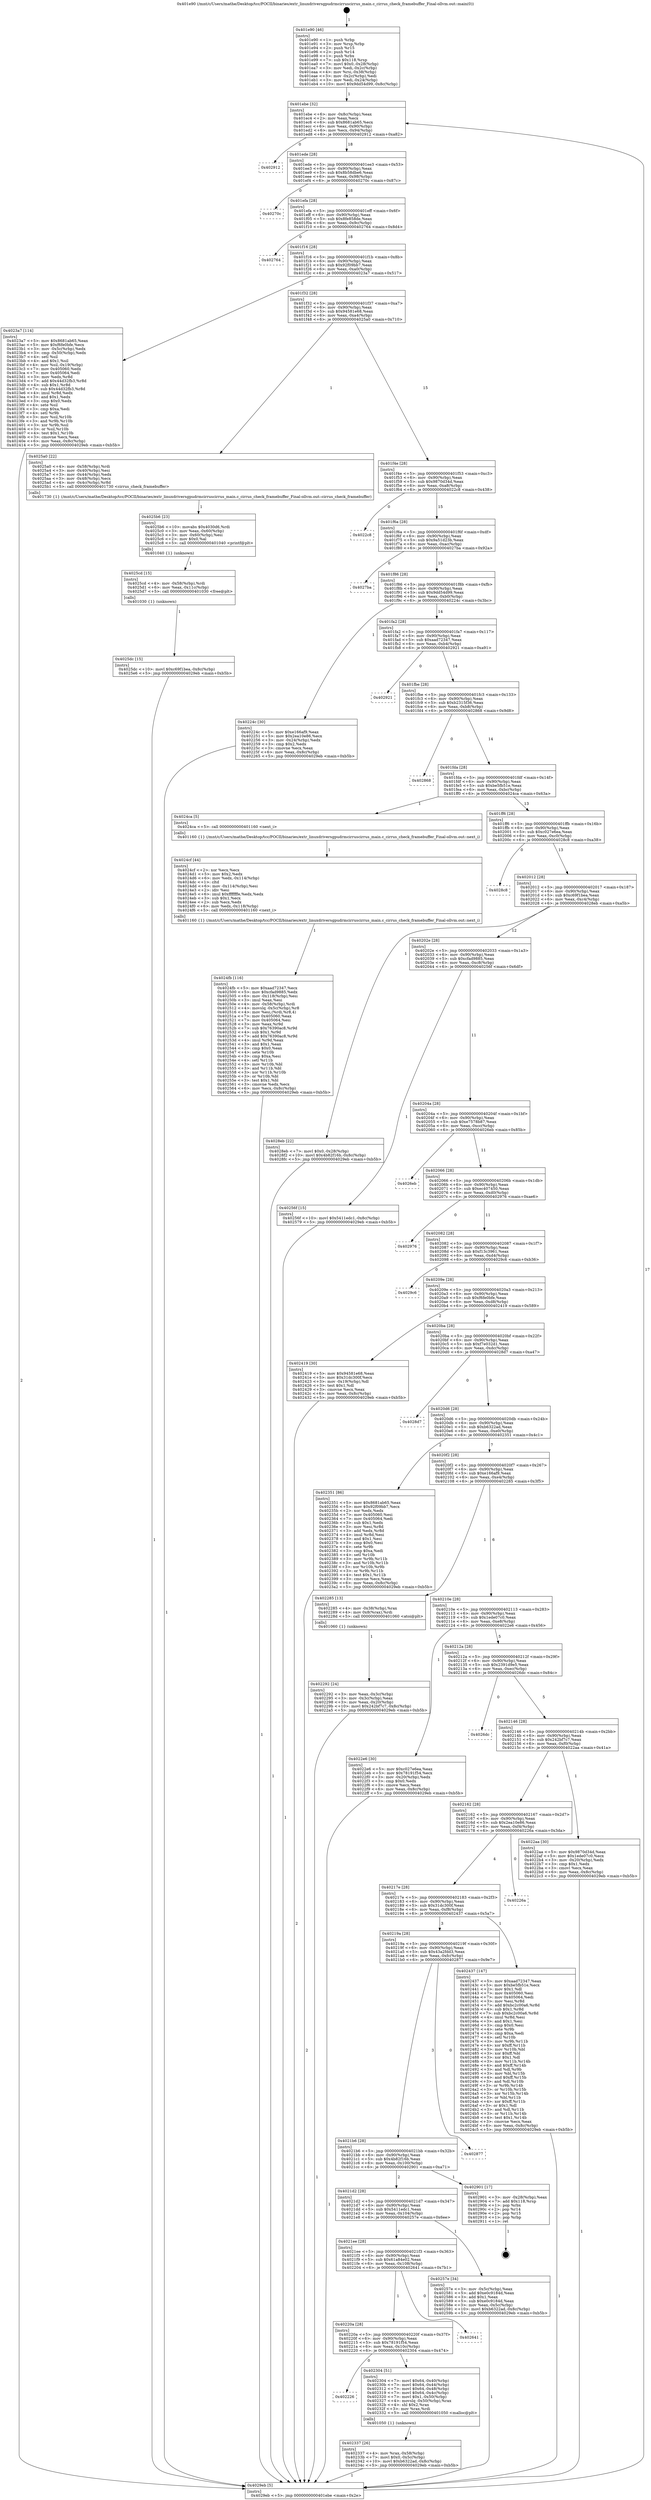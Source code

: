 digraph "0x401e90" {
  label = "0x401e90 (/mnt/c/Users/mathe/Desktop/tcc/POCII/binaries/extr_linuxdriversgpudrmcirruscirrus_main.c_cirrus_check_framebuffer_Final-ollvm.out::main(0))"
  labelloc = "t"
  node[shape=record]

  Entry [label="",width=0.3,height=0.3,shape=circle,fillcolor=black,style=filled]
  "0x401ebe" [label="{
     0x401ebe [32]\l
     | [instrs]\l
     &nbsp;&nbsp;0x401ebe \<+6\>: mov -0x8c(%rbp),%eax\l
     &nbsp;&nbsp;0x401ec4 \<+2\>: mov %eax,%ecx\l
     &nbsp;&nbsp;0x401ec6 \<+6\>: sub $0x8681ab65,%ecx\l
     &nbsp;&nbsp;0x401ecc \<+6\>: mov %eax,-0x90(%rbp)\l
     &nbsp;&nbsp;0x401ed2 \<+6\>: mov %ecx,-0x94(%rbp)\l
     &nbsp;&nbsp;0x401ed8 \<+6\>: je 0000000000402912 \<main+0xa82\>\l
  }"]
  "0x402912" [label="{
     0x402912\l
  }", style=dashed]
  "0x401ede" [label="{
     0x401ede [28]\l
     | [instrs]\l
     &nbsp;&nbsp;0x401ede \<+5\>: jmp 0000000000401ee3 \<main+0x53\>\l
     &nbsp;&nbsp;0x401ee3 \<+6\>: mov -0x90(%rbp),%eax\l
     &nbsp;&nbsp;0x401ee9 \<+5\>: sub $0x8b58dbe6,%eax\l
     &nbsp;&nbsp;0x401eee \<+6\>: mov %eax,-0x98(%rbp)\l
     &nbsp;&nbsp;0x401ef4 \<+6\>: je 000000000040270c \<main+0x87c\>\l
  }"]
  Exit [label="",width=0.3,height=0.3,shape=circle,fillcolor=black,style=filled,peripheries=2]
  "0x40270c" [label="{
     0x40270c\l
  }", style=dashed]
  "0x401efa" [label="{
     0x401efa [28]\l
     | [instrs]\l
     &nbsp;&nbsp;0x401efa \<+5\>: jmp 0000000000401eff \<main+0x6f\>\l
     &nbsp;&nbsp;0x401eff \<+6\>: mov -0x90(%rbp),%eax\l
     &nbsp;&nbsp;0x401f05 \<+5\>: sub $0x8fe858de,%eax\l
     &nbsp;&nbsp;0x401f0a \<+6\>: mov %eax,-0x9c(%rbp)\l
     &nbsp;&nbsp;0x401f10 \<+6\>: je 0000000000402764 \<main+0x8d4\>\l
  }"]
  "0x4025dc" [label="{
     0x4025dc [15]\l
     | [instrs]\l
     &nbsp;&nbsp;0x4025dc \<+10\>: movl $0xc69f1bea,-0x8c(%rbp)\l
     &nbsp;&nbsp;0x4025e6 \<+5\>: jmp 00000000004029eb \<main+0xb5b\>\l
  }"]
  "0x402764" [label="{
     0x402764\l
  }", style=dashed]
  "0x401f16" [label="{
     0x401f16 [28]\l
     | [instrs]\l
     &nbsp;&nbsp;0x401f16 \<+5\>: jmp 0000000000401f1b \<main+0x8b\>\l
     &nbsp;&nbsp;0x401f1b \<+6\>: mov -0x90(%rbp),%eax\l
     &nbsp;&nbsp;0x401f21 \<+5\>: sub $0x92f09bb7,%eax\l
     &nbsp;&nbsp;0x401f26 \<+6\>: mov %eax,-0xa0(%rbp)\l
     &nbsp;&nbsp;0x401f2c \<+6\>: je 00000000004023a7 \<main+0x517\>\l
  }"]
  "0x4025cd" [label="{
     0x4025cd [15]\l
     | [instrs]\l
     &nbsp;&nbsp;0x4025cd \<+4\>: mov -0x58(%rbp),%rdi\l
     &nbsp;&nbsp;0x4025d1 \<+6\>: mov %eax,-0x11c(%rbp)\l
     &nbsp;&nbsp;0x4025d7 \<+5\>: call 0000000000401030 \<free@plt\>\l
     | [calls]\l
     &nbsp;&nbsp;0x401030 \{1\} (unknown)\l
  }"]
  "0x4023a7" [label="{
     0x4023a7 [114]\l
     | [instrs]\l
     &nbsp;&nbsp;0x4023a7 \<+5\>: mov $0x8681ab65,%eax\l
     &nbsp;&nbsp;0x4023ac \<+5\>: mov $0xf6fe0bfe,%ecx\l
     &nbsp;&nbsp;0x4023b1 \<+3\>: mov -0x5c(%rbp),%edx\l
     &nbsp;&nbsp;0x4023b4 \<+3\>: cmp -0x50(%rbp),%edx\l
     &nbsp;&nbsp;0x4023b7 \<+4\>: setl %sil\l
     &nbsp;&nbsp;0x4023bb \<+4\>: and $0x1,%sil\l
     &nbsp;&nbsp;0x4023bf \<+4\>: mov %sil,-0x19(%rbp)\l
     &nbsp;&nbsp;0x4023c3 \<+7\>: mov 0x405060,%edx\l
     &nbsp;&nbsp;0x4023ca \<+7\>: mov 0x405064,%edi\l
     &nbsp;&nbsp;0x4023d1 \<+3\>: mov %edx,%r8d\l
     &nbsp;&nbsp;0x4023d4 \<+7\>: add $0x44d32fb3,%r8d\l
     &nbsp;&nbsp;0x4023db \<+4\>: sub $0x1,%r8d\l
     &nbsp;&nbsp;0x4023df \<+7\>: sub $0x44d32fb3,%r8d\l
     &nbsp;&nbsp;0x4023e6 \<+4\>: imul %r8d,%edx\l
     &nbsp;&nbsp;0x4023ea \<+3\>: and $0x1,%edx\l
     &nbsp;&nbsp;0x4023ed \<+3\>: cmp $0x0,%edx\l
     &nbsp;&nbsp;0x4023f0 \<+4\>: sete %sil\l
     &nbsp;&nbsp;0x4023f4 \<+3\>: cmp $0xa,%edi\l
     &nbsp;&nbsp;0x4023f7 \<+4\>: setl %r9b\l
     &nbsp;&nbsp;0x4023fb \<+3\>: mov %sil,%r10b\l
     &nbsp;&nbsp;0x4023fe \<+3\>: and %r9b,%r10b\l
     &nbsp;&nbsp;0x402401 \<+3\>: xor %r9b,%sil\l
     &nbsp;&nbsp;0x402404 \<+3\>: or %sil,%r10b\l
     &nbsp;&nbsp;0x402407 \<+4\>: test $0x1,%r10b\l
     &nbsp;&nbsp;0x40240b \<+3\>: cmovne %ecx,%eax\l
     &nbsp;&nbsp;0x40240e \<+6\>: mov %eax,-0x8c(%rbp)\l
     &nbsp;&nbsp;0x402414 \<+5\>: jmp 00000000004029eb \<main+0xb5b\>\l
  }"]
  "0x401f32" [label="{
     0x401f32 [28]\l
     | [instrs]\l
     &nbsp;&nbsp;0x401f32 \<+5\>: jmp 0000000000401f37 \<main+0xa7\>\l
     &nbsp;&nbsp;0x401f37 \<+6\>: mov -0x90(%rbp),%eax\l
     &nbsp;&nbsp;0x401f3d \<+5\>: sub $0x94581e68,%eax\l
     &nbsp;&nbsp;0x401f42 \<+6\>: mov %eax,-0xa4(%rbp)\l
     &nbsp;&nbsp;0x401f48 \<+6\>: je 00000000004025a0 \<main+0x710\>\l
  }"]
  "0x4025b6" [label="{
     0x4025b6 [23]\l
     | [instrs]\l
     &nbsp;&nbsp;0x4025b6 \<+10\>: movabs $0x4030d6,%rdi\l
     &nbsp;&nbsp;0x4025c0 \<+3\>: mov %eax,-0x60(%rbp)\l
     &nbsp;&nbsp;0x4025c3 \<+3\>: mov -0x60(%rbp),%esi\l
     &nbsp;&nbsp;0x4025c6 \<+2\>: mov $0x0,%al\l
     &nbsp;&nbsp;0x4025c8 \<+5\>: call 0000000000401040 \<printf@plt\>\l
     | [calls]\l
     &nbsp;&nbsp;0x401040 \{1\} (unknown)\l
  }"]
  "0x4025a0" [label="{
     0x4025a0 [22]\l
     | [instrs]\l
     &nbsp;&nbsp;0x4025a0 \<+4\>: mov -0x58(%rbp),%rdi\l
     &nbsp;&nbsp;0x4025a4 \<+3\>: mov -0x40(%rbp),%esi\l
     &nbsp;&nbsp;0x4025a7 \<+3\>: mov -0x44(%rbp),%edx\l
     &nbsp;&nbsp;0x4025aa \<+3\>: mov -0x48(%rbp),%ecx\l
     &nbsp;&nbsp;0x4025ad \<+4\>: mov -0x4c(%rbp),%r8d\l
     &nbsp;&nbsp;0x4025b1 \<+5\>: call 0000000000401730 \<cirrus_check_framebuffer\>\l
     | [calls]\l
     &nbsp;&nbsp;0x401730 \{1\} (/mnt/c/Users/mathe/Desktop/tcc/POCII/binaries/extr_linuxdriversgpudrmcirruscirrus_main.c_cirrus_check_framebuffer_Final-ollvm.out::cirrus_check_framebuffer)\l
  }"]
  "0x401f4e" [label="{
     0x401f4e [28]\l
     | [instrs]\l
     &nbsp;&nbsp;0x401f4e \<+5\>: jmp 0000000000401f53 \<main+0xc3\>\l
     &nbsp;&nbsp;0x401f53 \<+6\>: mov -0x90(%rbp),%eax\l
     &nbsp;&nbsp;0x401f59 \<+5\>: sub $0x9870d34d,%eax\l
     &nbsp;&nbsp;0x401f5e \<+6\>: mov %eax,-0xa8(%rbp)\l
     &nbsp;&nbsp;0x401f64 \<+6\>: je 00000000004022c8 \<main+0x438\>\l
  }"]
  "0x4024fb" [label="{
     0x4024fb [116]\l
     | [instrs]\l
     &nbsp;&nbsp;0x4024fb \<+5\>: mov $0xaad72347,%ecx\l
     &nbsp;&nbsp;0x402500 \<+5\>: mov $0xcfad9885,%edx\l
     &nbsp;&nbsp;0x402505 \<+6\>: mov -0x118(%rbp),%esi\l
     &nbsp;&nbsp;0x40250b \<+3\>: imul %eax,%esi\l
     &nbsp;&nbsp;0x40250e \<+4\>: mov -0x58(%rbp),%rdi\l
     &nbsp;&nbsp;0x402512 \<+4\>: movslq -0x5c(%rbp),%r8\l
     &nbsp;&nbsp;0x402516 \<+4\>: mov %esi,(%rdi,%r8,4)\l
     &nbsp;&nbsp;0x40251a \<+7\>: mov 0x405060,%eax\l
     &nbsp;&nbsp;0x402521 \<+7\>: mov 0x405064,%esi\l
     &nbsp;&nbsp;0x402528 \<+3\>: mov %eax,%r9d\l
     &nbsp;&nbsp;0x40252b \<+7\>: sub $0x76390ac8,%r9d\l
     &nbsp;&nbsp;0x402532 \<+4\>: sub $0x1,%r9d\l
     &nbsp;&nbsp;0x402536 \<+7\>: add $0x76390ac8,%r9d\l
     &nbsp;&nbsp;0x40253d \<+4\>: imul %r9d,%eax\l
     &nbsp;&nbsp;0x402541 \<+3\>: and $0x1,%eax\l
     &nbsp;&nbsp;0x402544 \<+3\>: cmp $0x0,%eax\l
     &nbsp;&nbsp;0x402547 \<+4\>: sete %r10b\l
     &nbsp;&nbsp;0x40254b \<+3\>: cmp $0xa,%esi\l
     &nbsp;&nbsp;0x40254e \<+4\>: setl %r11b\l
     &nbsp;&nbsp;0x402552 \<+3\>: mov %r10b,%bl\l
     &nbsp;&nbsp;0x402555 \<+3\>: and %r11b,%bl\l
     &nbsp;&nbsp;0x402558 \<+3\>: xor %r11b,%r10b\l
     &nbsp;&nbsp;0x40255b \<+3\>: or %r10b,%bl\l
     &nbsp;&nbsp;0x40255e \<+3\>: test $0x1,%bl\l
     &nbsp;&nbsp;0x402561 \<+3\>: cmovne %edx,%ecx\l
     &nbsp;&nbsp;0x402564 \<+6\>: mov %ecx,-0x8c(%rbp)\l
     &nbsp;&nbsp;0x40256a \<+5\>: jmp 00000000004029eb \<main+0xb5b\>\l
  }"]
  "0x4022c8" [label="{
     0x4022c8\l
  }", style=dashed]
  "0x401f6a" [label="{
     0x401f6a [28]\l
     | [instrs]\l
     &nbsp;&nbsp;0x401f6a \<+5\>: jmp 0000000000401f6f \<main+0xdf\>\l
     &nbsp;&nbsp;0x401f6f \<+6\>: mov -0x90(%rbp),%eax\l
     &nbsp;&nbsp;0x401f75 \<+5\>: sub $0x9a51d23b,%eax\l
     &nbsp;&nbsp;0x401f7a \<+6\>: mov %eax,-0xac(%rbp)\l
     &nbsp;&nbsp;0x401f80 \<+6\>: je 00000000004027ba \<main+0x92a\>\l
  }"]
  "0x4024cf" [label="{
     0x4024cf [44]\l
     | [instrs]\l
     &nbsp;&nbsp;0x4024cf \<+2\>: xor %ecx,%ecx\l
     &nbsp;&nbsp;0x4024d1 \<+5\>: mov $0x2,%edx\l
     &nbsp;&nbsp;0x4024d6 \<+6\>: mov %edx,-0x114(%rbp)\l
     &nbsp;&nbsp;0x4024dc \<+1\>: cltd\l
     &nbsp;&nbsp;0x4024dd \<+6\>: mov -0x114(%rbp),%esi\l
     &nbsp;&nbsp;0x4024e3 \<+2\>: idiv %esi\l
     &nbsp;&nbsp;0x4024e5 \<+6\>: imul $0xfffffffe,%edx,%edx\l
     &nbsp;&nbsp;0x4024eb \<+3\>: sub $0x1,%ecx\l
     &nbsp;&nbsp;0x4024ee \<+2\>: sub %ecx,%edx\l
     &nbsp;&nbsp;0x4024f0 \<+6\>: mov %edx,-0x118(%rbp)\l
     &nbsp;&nbsp;0x4024f6 \<+5\>: call 0000000000401160 \<next_i\>\l
     | [calls]\l
     &nbsp;&nbsp;0x401160 \{1\} (/mnt/c/Users/mathe/Desktop/tcc/POCII/binaries/extr_linuxdriversgpudrmcirruscirrus_main.c_cirrus_check_framebuffer_Final-ollvm.out::next_i)\l
  }"]
  "0x4027ba" [label="{
     0x4027ba\l
  }", style=dashed]
  "0x401f86" [label="{
     0x401f86 [28]\l
     | [instrs]\l
     &nbsp;&nbsp;0x401f86 \<+5\>: jmp 0000000000401f8b \<main+0xfb\>\l
     &nbsp;&nbsp;0x401f8b \<+6\>: mov -0x90(%rbp),%eax\l
     &nbsp;&nbsp;0x401f91 \<+5\>: sub $0x9dd54d99,%eax\l
     &nbsp;&nbsp;0x401f96 \<+6\>: mov %eax,-0xb0(%rbp)\l
     &nbsp;&nbsp;0x401f9c \<+6\>: je 000000000040224c \<main+0x3bc\>\l
  }"]
  "0x402337" [label="{
     0x402337 [26]\l
     | [instrs]\l
     &nbsp;&nbsp;0x402337 \<+4\>: mov %rax,-0x58(%rbp)\l
     &nbsp;&nbsp;0x40233b \<+7\>: movl $0x0,-0x5c(%rbp)\l
     &nbsp;&nbsp;0x402342 \<+10\>: movl $0xb6322ad,-0x8c(%rbp)\l
     &nbsp;&nbsp;0x40234c \<+5\>: jmp 00000000004029eb \<main+0xb5b\>\l
  }"]
  "0x40224c" [label="{
     0x40224c [30]\l
     | [instrs]\l
     &nbsp;&nbsp;0x40224c \<+5\>: mov $0xe166af9,%eax\l
     &nbsp;&nbsp;0x402251 \<+5\>: mov $0x2ea10e86,%ecx\l
     &nbsp;&nbsp;0x402256 \<+3\>: mov -0x24(%rbp),%edx\l
     &nbsp;&nbsp;0x402259 \<+3\>: cmp $0x2,%edx\l
     &nbsp;&nbsp;0x40225c \<+3\>: cmovne %ecx,%eax\l
     &nbsp;&nbsp;0x40225f \<+6\>: mov %eax,-0x8c(%rbp)\l
     &nbsp;&nbsp;0x402265 \<+5\>: jmp 00000000004029eb \<main+0xb5b\>\l
  }"]
  "0x401fa2" [label="{
     0x401fa2 [28]\l
     | [instrs]\l
     &nbsp;&nbsp;0x401fa2 \<+5\>: jmp 0000000000401fa7 \<main+0x117\>\l
     &nbsp;&nbsp;0x401fa7 \<+6\>: mov -0x90(%rbp),%eax\l
     &nbsp;&nbsp;0x401fad \<+5\>: sub $0xaad72347,%eax\l
     &nbsp;&nbsp;0x401fb2 \<+6\>: mov %eax,-0xb4(%rbp)\l
     &nbsp;&nbsp;0x401fb8 \<+6\>: je 0000000000402921 \<main+0xa91\>\l
  }"]
  "0x4029eb" [label="{
     0x4029eb [5]\l
     | [instrs]\l
     &nbsp;&nbsp;0x4029eb \<+5\>: jmp 0000000000401ebe \<main+0x2e\>\l
  }"]
  "0x401e90" [label="{
     0x401e90 [46]\l
     | [instrs]\l
     &nbsp;&nbsp;0x401e90 \<+1\>: push %rbp\l
     &nbsp;&nbsp;0x401e91 \<+3\>: mov %rsp,%rbp\l
     &nbsp;&nbsp;0x401e94 \<+2\>: push %r15\l
     &nbsp;&nbsp;0x401e96 \<+2\>: push %r14\l
     &nbsp;&nbsp;0x401e98 \<+1\>: push %rbx\l
     &nbsp;&nbsp;0x401e99 \<+7\>: sub $0x118,%rsp\l
     &nbsp;&nbsp;0x401ea0 \<+7\>: movl $0x0,-0x28(%rbp)\l
     &nbsp;&nbsp;0x401ea7 \<+3\>: mov %edi,-0x2c(%rbp)\l
     &nbsp;&nbsp;0x401eaa \<+4\>: mov %rsi,-0x38(%rbp)\l
     &nbsp;&nbsp;0x401eae \<+3\>: mov -0x2c(%rbp),%edi\l
     &nbsp;&nbsp;0x401eb1 \<+3\>: mov %edi,-0x24(%rbp)\l
     &nbsp;&nbsp;0x401eb4 \<+10\>: movl $0x9dd54d99,-0x8c(%rbp)\l
  }"]
  "0x402226" [label="{
     0x402226\l
  }", style=dashed]
  "0x402921" [label="{
     0x402921\l
  }", style=dashed]
  "0x401fbe" [label="{
     0x401fbe [28]\l
     | [instrs]\l
     &nbsp;&nbsp;0x401fbe \<+5\>: jmp 0000000000401fc3 \<main+0x133\>\l
     &nbsp;&nbsp;0x401fc3 \<+6\>: mov -0x90(%rbp),%eax\l
     &nbsp;&nbsp;0x401fc9 \<+5\>: sub $0xb2315f36,%eax\l
     &nbsp;&nbsp;0x401fce \<+6\>: mov %eax,-0xb8(%rbp)\l
     &nbsp;&nbsp;0x401fd4 \<+6\>: je 0000000000402868 \<main+0x9d8\>\l
  }"]
  "0x402304" [label="{
     0x402304 [51]\l
     | [instrs]\l
     &nbsp;&nbsp;0x402304 \<+7\>: movl $0x64,-0x40(%rbp)\l
     &nbsp;&nbsp;0x40230b \<+7\>: movl $0x64,-0x44(%rbp)\l
     &nbsp;&nbsp;0x402312 \<+7\>: movl $0x64,-0x48(%rbp)\l
     &nbsp;&nbsp;0x402319 \<+7\>: movl $0x64,-0x4c(%rbp)\l
     &nbsp;&nbsp;0x402320 \<+7\>: movl $0x1,-0x50(%rbp)\l
     &nbsp;&nbsp;0x402327 \<+4\>: movslq -0x50(%rbp),%rax\l
     &nbsp;&nbsp;0x40232b \<+4\>: shl $0x2,%rax\l
     &nbsp;&nbsp;0x40232f \<+3\>: mov %rax,%rdi\l
     &nbsp;&nbsp;0x402332 \<+5\>: call 0000000000401050 \<malloc@plt\>\l
     | [calls]\l
     &nbsp;&nbsp;0x401050 \{1\} (unknown)\l
  }"]
  "0x402868" [label="{
     0x402868\l
  }", style=dashed]
  "0x401fda" [label="{
     0x401fda [28]\l
     | [instrs]\l
     &nbsp;&nbsp;0x401fda \<+5\>: jmp 0000000000401fdf \<main+0x14f\>\l
     &nbsp;&nbsp;0x401fdf \<+6\>: mov -0x90(%rbp),%eax\l
     &nbsp;&nbsp;0x401fe5 \<+5\>: sub $0xbe5fb51e,%eax\l
     &nbsp;&nbsp;0x401fea \<+6\>: mov %eax,-0xbc(%rbp)\l
     &nbsp;&nbsp;0x401ff0 \<+6\>: je 00000000004024ca \<main+0x63a\>\l
  }"]
  "0x40220a" [label="{
     0x40220a [28]\l
     | [instrs]\l
     &nbsp;&nbsp;0x40220a \<+5\>: jmp 000000000040220f \<main+0x37f\>\l
     &nbsp;&nbsp;0x40220f \<+6\>: mov -0x90(%rbp),%eax\l
     &nbsp;&nbsp;0x402215 \<+5\>: sub $0x78191f54,%eax\l
     &nbsp;&nbsp;0x40221a \<+6\>: mov %eax,-0x10c(%rbp)\l
     &nbsp;&nbsp;0x402220 \<+6\>: je 0000000000402304 \<main+0x474\>\l
  }"]
  "0x4024ca" [label="{
     0x4024ca [5]\l
     | [instrs]\l
     &nbsp;&nbsp;0x4024ca \<+5\>: call 0000000000401160 \<next_i\>\l
     | [calls]\l
     &nbsp;&nbsp;0x401160 \{1\} (/mnt/c/Users/mathe/Desktop/tcc/POCII/binaries/extr_linuxdriversgpudrmcirruscirrus_main.c_cirrus_check_framebuffer_Final-ollvm.out::next_i)\l
  }"]
  "0x401ff6" [label="{
     0x401ff6 [28]\l
     | [instrs]\l
     &nbsp;&nbsp;0x401ff6 \<+5\>: jmp 0000000000401ffb \<main+0x16b\>\l
     &nbsp;&nbsp;0x401ffb \<+6\>: mov -0x90(%rbp),%eax\l
     &nbsp;&nbsp;0x402001 \<+5\>: sub $0xc027e6ea,%eax\l
     &nbsp;&nbsp;0x402006 \<+6\>: mov %eax,-0xc0(%rbp)\l
     &nbsp;&nbsp;0x40200c \<+6\>: je 00000000004028c8 \<main+0xa38\>\l
  }"]
  "0x402641" [label="{
     0x402641\l
  }", style=dashed]
  "0x4028c8" [label="{
     0x4028c8\l
  }", style=dashed]
  "0x402012" [label="{
     0x402012 [28]\l
     | [instrs]\l
     &nbsp;&nbsp;0x402012 \<+5\>: jmp 0000000000402017 \<main+0x187\>\l
     &nbsp;&nbsp;0x402017 \<+6\>: mov -0x90(%rbp),%eax\l
     &nbsp;&nbsp;0x40201d \<+5\>: sub $0xc69f1bea,%eax\l
     &nbsp;&nbsp;0x402022 \<+6\>: mov %eax,-0xc4(%rbp)\l
     &nbsp;&nbsp;0x402028 \<+6\>: je 00000000004028eb \<main+0xa5b\>\l
  }"]
  "0x4021ee" [label="{
     0x4021ee [28]\l
     | [instrs]\l
     &nbsp;&nbsp;0x4021ee \<+5\>: jmp 00000000004021f3 \<main+0x363\>\l
     &nbsp;&nbsp;0x4021f3 \<+6\>: mov -0x90(%rbp),%eax\l
     &nbsp;&nbsp;0x4021f9 \<+5\>: sub $0x61a84e02,%eax\l
     &nbsp;&nbsp;0x4021fe \<+6\>: mov %eax,-0x108(%rbp)\l
     &nbsp;&nbsp;0x402204 \<+6\>: je 0000000000402641 \<main+0x7b1\>\l
  }"]
  "0x4028eb" [label="{
     0x4028eb [22]\l
     | [instrs]\l
     &nbsp;&nbsp;0x4028eb \<+7\>: movl $0x0,-0x28(%rbp)\l
     &nbsp;&nbsp;0x4028f2 \<+10\>: movl $0x4b82f16b,-0x8c(%rbp)\l
     &nbsp;&nbsp;0x4028fc \<+5\>: jmp 00000000004029eb \<main+0xb5b\>\l
  }"]
  "0x40202e" [label="{
     0x40202e [28]\l
     | [instrs]\l
     &nbsp;&nbsp;0x40202e \<+5\>: jmp 0000000000402033 \<main+0x1a3\>\l
     &nbsp;&nbsp;0x402033 \<+6\>: mov -0x90(%rbp),%eax\l
     &nbsp;&nbsp;0x402039 \<+5\>: sub $0xcfad9885,%eax\l
     &nbsp;&nbsp;0x40203e \<+6\>: mov %eax,-0xc8(%rbp)\l
     &nbsp;&nbsp;0x402044 \<+6\>: je 000000000040256f \<main+0x6df\>\l
  }"]
  "0x40257e" [label="{
     0x40257e [34]\l
     | [instrs]\l
     &nbsp;&nbsp;0x40257e \<+3\>: mov -0x5c(%rbp),%eax\l
     &nbsp;&nbsp;0x402581 \<+5\>: add $0xe0c9184d,%eax\l
     &nbsp;&nbsp;0x402586 \<+3\>: add $0x1,%eax\l
     &nbsp;&nbsp;0x402589 \<+5\>: sub $0xe0c9184d,%eax\l
     &nbsp;&nbsp;0x40258e \<+3\>: mov %eax,-0x5c(%rbp)\l
     &nbsp;&nbsp;0x402591 \<+10\>: movl $0xb6322ad,-0x8c(%rbp)\l
     &nbsp;&nbsp;0x40259b \<+5\>: jmp 00000000004029eb \<main+0xb5b\>\l
  }"]
  "0x40256f" [label="{
     0x40256f [15]\l
     | [instrs]\l
     &nbsp;&nbsp;0x40256f \<+10\>: movl $0x5411edc1,-0x8c(%rbp)\l
     &nbsp;&nbsp;0x402579 \<+5\>: jmp 00000000004029eb \<main+0xb5b\>\l
  }"]
  "0x40204a" [label="{
     0x40204a [28]\l
     | [instrs]\l
     &nbsp;&nbsp;0x40204a \<+5\>: jmp 000000000040204f \<main+0x1bf\>\l
     &nbsp;&nbsp;0x40204f \<+6\>: mov -0x90(%rbp),%eax\l
     &nbsp;&nbsp;0x402055 \<+5\>: sub $0xe7578b87,%eax\l
     &nbsp;&nbsp;0x40205a \<+6\>: mov %eax,-0xcc(%rbp)\l
     &nbsp;&nbsp;0x402060 \<+6\>: je 00000000004026eb \<main+0x85b\>\l
  }"]
  "0x4021d2" [label="{
     0x4021d2 [28]\l
     | [instrs]\l
     &nbsp;&nbsp;0x4021d2 \<+5\>: jmp 00000000004021d7 \<main+0x347\>\l
     &nbsp;&nbsp;0x4021d7 \<+6\>: mov -0x90(%rbp),%eax\l
     &nbsp;&nbsp;0x4021dd \<+5\>: sub $0x5411edc1,%eax\l
     &nbsp;&nbsp;0x4021e2 \<+6\>: mov %eax,-0x104(%rbp)\l
     &nbsp;&nbsp;0x4021e8 \<+6\>: je 000000000040257e \<main+0x6ee\>\l
  }"]
  "0x4026eb" [label="{
     0x4026eb\l
  }", style=dashed]
  "0x402066" [label="{
     0x402066 [28]\l
     | [instrs]\l
     &nbsp;&nbsp;0x402066 \<+5\>: jmp 000000000040206b \<main+0x1db\>\l
     &nbsp;&nbsp;0x40206b \<+6\>: mov -0x90(%rbp),%eax\l
     &nbsp;&nbsp;0x402071 \<+5\>: sub $0xec407450,%eax\l
     &nbsp;&nbsp;0x402076 \<+6\>: mov %eax,-0xd0(%rbp)\l
     &nbsp;&nbsp;0x40207c \<+6\>: je 0000000000402976 \<main+0xae6\>\l
  }"]
  "0x402901" [label="{
     0x402901 [17]\l
     | [instrs]\l
     &nbsp;&nbsp;0x402901 \<+3\>: mov -0x28(%rbp),%eax\l
     &nbsp;&nbsp;0x402904 \<+7\>: add $0x118,%rsp\l
     &nbsp;&nbsp;0x40290b \<+1\>: pop %rbx\l
     &nbsp;&nbsp;0x40290c \<+2\>: pop %r14\l
     &nbsp;&nbsp;0x40290e \<+2\>: pop %r15\l
     &nbsp;&nbsp;0x402910 \<+1\>: pop %rbp\l
     &nbsp;&nbsp;0x402911 \<+1\>: ret\l
  }"]
  "0x402976" [label="{
     0x402976\l
  }", style=dashed]
  "0x402082" [label="{
     0x402082 [28]\l
     | [instrs]\l
     &nbsp;&nbsp;0x402082 \<+5\>: jmp 0000000000402087 \<main+0x1f7\>\l
     &nbsp;&nbsp;0x402087 \<+6\>: mov -0x90(%rbp),%eax\l
     &nbsp;&nbsp;0x40208d \<+5\>: sub $0xf13c3961,%eax\l
     &nbsp;&nbsp;0x402092 \<+6\>: mov %eax,-0xd4(%rbp)\l
     &nbsp;&nbsp;0x402098 \<+6\>: je 00000000004029c6 \<main+0xb36\>\l
  }"]
  "0x4021b6" [label="{
     0x4021b6 [28]\l
     | [instrs]\l
     &nbsp;&nbsp;0x4021b6 \<+5\>: jmp 00000000004021bb \<main+0x32b\>\l
     &nbsp;&nbsp;0x4021bb \<+6\>: mov -0x90(%rbp),%eax\l
     &nbsp;&nbsp;0x4021c1 \<+5\>: sub $0x4b82f16b,%eax\l
     &nbsp;&nbsp;0x4021c6 \<+6\>: mov %eax,-0x100(%rbp)\l
     &nbsp;&nbsp;0x4021cc \<+6\>: je 0000000000402901 \<main+0xa71\>\l
  }"]
  "0x4029c6" [label="{
     0x4029c6\l
  }", style=dashed]
  "0x40209e" [label="{
     0x40209e [28]\l
     | [instrs]\l
     &nbsp;&nbsp;0x40209e \<+5\>: jmp 00000000004020a3 \<main+0x213\>\l
     &nbsp;&nbsp;0x4020a3 \<+6\>: mov -0x90(%rbp),%eax\l
     &nbsp;&nbsp;0x4020a9 \<+5\>: sub $0xf6fe0bfe,%eax\l
     &nbsp;&nbsp;0x4020ae \<+6\>: mov %eax,-0xd8(%rbp)\l
     &nbsp;&nbsp;0x4020b4 \<+6\>: je 0000000000402419 \<main+0x589\>\l
  }"]
  "0x402877" [label="{
     0x402877\l
  }", style=dashed]
  "0x402419" [label="{
     0x402419 [30]\l
     | [instrs]\l
     &nbsp;&nbsp;0x402419 \<+5\>: mov $0x94581e68,%eax\l
     &nbsp;&nbsp;0x40241e \<+5\>: mov $0x31dc300f,%ecx\l
     &nbsp;&nbsp;0x402423 \<+3\>: mov -0x19(%rbp),%dl\l
     &nbsp;&nbsp;0x402426 \<+3\>: test $0x1,%dl\l
     &nbsp;&nbsp;0x402429 \<+3\>: cmovne %ecx,%eax\l
     &nbsp;&nbsp;0x40242c \<+6\>: mov %eax,-0x8c(%rbp)\l
     &nbsp;&nbsp;0x402432 \<+5\>: jmp 00000000004029eb \<main+0xb5b\>\l
  }"]
  "0x4020ba" [label="{
     0x4020ba [28]\l
     | [instrs]\l
     &nbsp;&nbsp;0x4020ba \<+5\>: jmp 00000000004020bf \<main+0x22f\>\l
     &nbsp;&nbsp;0x4020bf \<+6\>: mov -0x90(%rbp),%eax\l
     &nbsp;&nbsp;0x4020c5 \<+5\>: sub $0xf7e032d1,%eax\l
     &nbsp;&nbsp;0x4020ca \<+6\>: mov %eax,-0xdc(%rbp)\l
     &nbsp;&nbsp;0x4020d0 \<+6\>: je 00000000004028d7 \<main+0xa47\>\l
  }"]
  "0x40219a" [label="{
     0x40219a [28]\l
     | [instrs]\l
     &nbsp;&nbsp;0x40219a \<+5\>: jmp 000000000040219f \<main+0x30f\>\l
     &nbsp;&nbsp;0x40219f \<+6\>: mov -0x90(%rbp),%eax\l
     &nbsp;&nbsp;0x4021a5 \<+5\>: sub $0x43a2fdd3,%eax\l
     &nbsp;&nbsp;0x4021aa \<+6\>: mov %eax,-0xfc(%rbp)\l
     &nbsp;&nbsp;0x4021b0 \<+6\>: je 0000000000402877 \<main+0x9e7\>\l
  }"]
  "0x4028d7" [label="{
     0x4028d7\l
  }", style=dashed]
  "0x4020d6" [label="{
     0x4020d6 [28]\l
     | [instrs]\l
     &nbsp;&nbsp;0x4020d6 \<+5\>: jmp 00000000004020db \<main+0x24b\>\l
     &nbsp;&nbsp;0x4020db \<+6\>: mov -0x90(%rbp),%eax\l
     &nbsp;&nbsp;0x4020e1 \<+5\>: sub $0xb6322ad,%eax\l
     &nbsp;&nbsp;0x4020e6 \<+6\>: mov %eax,-0xe0(%rbp)\l
     &nbsp;&nbsp;0x4020ec \<+6\>: je 0000000000402351 \<main+0x4c1\>\l
  }"]
  "0x402437" [label="{
     0x402437 [147]\l
     | [instrs]\l
     &nbsp;&nbsp;0x402437 \<+5\>: mov $0xaad72347,%eax\l
     &nbsp;&nbsp;0x40243c \<+5\>: mov $0xbe5fb51e,%ecx\l
     &nbsp;&nbsp;0x402441 \<+2\>: mov $0x1,%dl\l
     &nbsp;&nbsp;0x402443 \<+7\>: mov 0x405060,%esi\l
     &nbsp;&nbsp;0x40244a \<+7\>: mov 0x405064,%edi\l
     &nbsp;&nbsp;0x402451 \<+3\>: mov %esi,%r8d\l
     &nbsp;&nbsp;0x402454 \<+7\>: add $0xbc2c00a6,%r8d\l
     &nbsp;&nbsp;0x40245b \<+4\>: sub $0x1,%r8d\l
     &nbsp;&nbsp;0x40245f \<+7\>: sub $0xbc2c00a6,%r8d\l
     &nbsp;&nbsp;0x402466 \<+4\>: imul %r8d,%esi\l
     &nbsp;&nbsp;0x40246a \<+3\>: and $0x1,%esi\l
     &nbsp;&nbsp;0x40246d \<+3\>: cmp $0x0,%esi\l
     &nbsp;&nbsp;0x402470 \<+4\>: sete %r9b\l
     &nbsp;&nbsp;0x402474 \<+3\>: cmp $0xa,%edi\l
     &nbsp;&nbsp;0x402477 \<+4\>: setl %r10b\l
     &nbsp;&nbsp;0x40247b \<+3\>: mov %r9b,%r11b\l
     &nbsp;&nbsp;0x40247e \<+4\>: xor $0xff,%r11b\l
     &nbsp;&nbsp;0x402482 \<+3\>: mov %r10b,%bl\l
     &nbsp;&nbsp;0x402485 \<+3\>: xor $0xff,%bl\l
     &nbsp;&nbsp;0x402488 \<+3\>: xor $0x1,%dl\l
     &nbsp;&nbsp;0x40248b \<+3\>: mov %r11b,%r14b\l
     &nbsp;&nbsp;0x40248e \<+4\>: and $0xff,%r14b\l
     &nbsp;&nbsp;0x402492 \<+3\>: and %dl,%r9b\l
     &nbsp;&nbsp;0x402495 \<+3\>: mov %bl,%r15b\l
     &nbsp;&nbsp;0x402498 \<+4\>: and $0xff,%r15b\l
     &nbsp;&nbsp;0x40249c \<+3\>: and %dl,%r10b\l
     &nbsp;&nbsp;0x40249f \<+3\>: or %r9b,%r14b\l
     &nbsp;&nbsp;0x4024a2 \<+3\>: or %r10b,%r15b\l
     &nbsp;&nbsp;0x4024a5 \<+3\>: xor %r15b,%r14b\l
     &nbsp;&nbsp;0x4024a8 \<+3\>: or %bl,%r11b\l
     &nbsp;&nbsp;0x4024ab \<+4\>: xor $0xff,%r11b\l
     &nbsp;&nbsp;0x4024af \<+3\>: or $0x1,%dl\l
     &nbsp;&nbsp;0x4024b2 \<+3\>: and %dl,%r11b\l
     &nbsp;&nbsp;0x4024b5 \<+3\>: or %r11b,%r14b\l
     &nbsp;&nbsp;0x4024b8 \<+4\>: test $0x1,%r14b\l
     &nbsp;&nbsp;0x4024bc \<+3\>: cmovne %ecx,%eax\l
     &nbsp;&nbsp;0x4024bf \<+6\>: mov %eax,-0x8c(%rbp)\l
     &nbsp;&nbsp;0x4024c5 \<+5\>: jmp 00000000004029eb \<main+0xb5b\>\l
  }"]
  "0x402351" [label="{
     0x402351 [86]\l
     | [instrs]\l
     &nbsp;&nbsp;0x402351 \<+5\>: mov $0x8681ab65,%eax\l
     &nbsp;&nbsp;0x402356 \<+5\>: mov $0x92f09bb7,%ecx\l
     &nbsp;&nbsp;0x40235b \<+2\>: xor %edx,%edx\l
     &nbsp;&nbsp;0x40235d \<+7\>: mov 0x405060,%esi\l
     &nbsp;&nbsp;0x402364 \<+7\>: mov 0x405064,%edi\l
     &nbsp;&nbsp;0x40236b \<+3\>: sub $0x1,%edx\l
     &nbsp;&nbsp;0x40236e \<+3\>: mov %esi,%r8d\l
     &nbsp;&nbsp;0x402371 \<+3\>: add %edx,%r8d\l
     &nbsp;&nbsp;0x402374 \<+4\>: imul %r8d,%esi\l
     &nbsp;&nbsp;0x402378 \<+3\>: and $0x1,%esi\l
     &nbsp;&nbsp;0x40237b \<+3\>: cmp $0x0,%esi\l
     &nbsp;&nbsp;0x40237e \<+4\>: sete %r9b\l
     &nbsp;&nbsp;0x402382 \<+3\>: cmp $0xa,%edi\l
     &nbsp;&nbsp;0x402385 \<+4\>: setl %r10b\l
     &nbsp;&nbsp;0x402389 \<+3\>: mov %r9b,%r11b\l
     &nbsp;&nbsp;0x40238c \<+3\>: and %r10b,%r11b\l
     &nbsp;&nbsp;0x40238f \<+3\>: xor %r10b,%r9b\l
     &nbsp;&nbsp;0x402392 \<+3\>: or %r9b,%r11b\l
     &nbsp;&nbsp;0x402395 \<+4\>: test $0x1,%r11b\l
     &nbsp;&nbsp;0x402399 \<+3\>: cmovne %ecx,%eax\l
     &nbsp;&nbsp;0x40239c \<+6\>: mov %eax,-0x8c(%rbp)\l
     &nbsp;&nbsp;0x4023a2 \<+5\>: jmp 00000000004029eb \<main+0xb5b\>\l
  }"]
  "0x4020f2" [label="{
     0x4020f2 [28]\l
     | [instrs]\l
     &nbsp;&nbsp;0x4020f2 \<+5\>: jmp 00000000004020f7 \<main+0x267\>\l
     &nbsp;&nbsp;0x4020f7 \<+6\>: mov -0x90(%rbp),%eax\l
     &nbsp;&nbsp;0x4020fd \<+5\>: sub $0xe166af9,%eax\l
     &nbsp;&nbsp;0x402102 \<+6\>: mov %eax,-0xe4(%rbp)\l
     &nbsp;&nbsp;0x402108 \<+6\>: je 0000000000402285 \<main+0x3f5\>\l
  }"]
  "0x40217e" [label="{
     0x40217e [28]\l
     | [instrs]\l
     &nbsp;&nbsp;0x40217e \<+5\>: jmp 0000000000402183 \<main+0x2f3\>\l
     &nbsp;&nbsp;0x402183 \<+6\>: mov -0x90(%rbp),%eax\l
     &nbsp;&nbsp;0x402189 \<+5\>: sub $0x31dc300f,%eax\l
     &nbsp;&nbsp;0x40218e \<+6\>: mov %eax,-0xf8(%rbp)\l
     &nbsp;&nbsp;0x402194 \<+6\>: je 0000000000402437 \<main+0x5a7\>\l
  }"]
  "0x402285" [label="{
     0x402285 [13]\l
     | [instrs]\l
     &nbsp;&nbsp;0x402285 \<+4\>: mov -0x38(%rbp),%rax\l
     &nbsp;&nbsp;0x402289 \<+4\>: mov 0x8(%rax),%rdi\l
     &nbsp;&nbsp;0x40228d \<+5\>: call 0000000000401060 \<atoi@plt\>\l
     | [calls]\l
     &nbsp;&nbsp;0x401060 \{1\} (unknown)\l
  }"]
  "0x40210e" [label="{
     0x40210e [28]\l
     | [instrs]\l
     &nbsp;&nbsp;0x40210e \<+5\>: jmp 0000000000402113 \<main+0x283\>\l
     &nbsp;&nbsp;0x402113 \<+6\>: mov -0x90(%rbp),%eax\l
     &nbsp;&nbsp;0x402119 \<+5\>: sub $0x1ede07c0,%eax\l
     &nbsp;&nbsp;0x40211e \<+6\>: mov %eax,-0xe8(%rbp)\l
     &nbsp;&nbsp;0x402124 \<+6\>: je 00000000004022e6 \<main+0x456\>\l
  }"]
  "0x402292" [label="{
     0x402292 [24]\l
     | [instrs]\l
     &nbsp;&nbsp;0x402292 \<+3\>: mov %eax,-0x3c(%rbp)\l
     &nbsp;&nbsp;0x402295 \<+3\>: mov -0x3c(%rbp),%eax\l
     &nbsp;&nbsp;0x402298 \<+3\>: mov %eax,-0x20(%rbp)\l
     &nbsp;&nbsp;0x40229b \<+10\>: movl $0x242bf7c7,-0x8c(%rbp)\l
     &nbsp;&nbsp;0x4022a5 \<+5\>: jmp 00000000004029eb \<main+0xb5b\>\l
  }"]
  "0x40226a" [label="{
     0x40226a\l
  }", style=dashed]
  "0x4022e6" [label="{
     0x4022e6 [30]\l
     | [instrs]\l
     &nbsp;&nbsp;0x4022e6 \<+5\>: mov $0xc027e6ea,%eax\l
     &nbsp;&nbsp;0x4022eb \<+5\>: mov $0x78191f54,%ecx\l
     &nbsp;&nbsp;0x4022f0 \<+3\>: mov -0x20(%rbp),%edx\l
     &nbsp;&nbsp;0x4022f3 \<+3\>: cmp $0x0,%edx\l
     &nbsp;&nbsp;0x4022f6 \<+3\>: cmove %ecx,%eax\l
     &nbsp;&nbsp;0x4022f9 \<+6\>: mov %eax,-0x8c(%rbp)\l
     &nbsp;&nbsp;0x4022ff \<+5\>: jmp 00000000004029eb \<main+0xb5b\>\l
  }"]
  "0x40212a" [label="{
     0x40212a [28]\l
     | [instrs]\l
     &nbsp;&nbsp;0x40212a \<+5\>: jmp 000000000040212f \<main+0x29f\>\l
     &nbsp;&nbsp;0x40212f \<+6\>: mov -0x90(%rbp),%eax\l
     &nbsp;&nbsp;0x402135 \<+5\>: sub $0x2391d9e5,%eax\l
     &nbsp;&nbsp;0x40213a \<+6\>: mov %eax,-0xec(%rbp)\l
     &nbsp;&nbsp;0x402140 \<+6\>: je 00000000004026dc \<main+0x84c\>\l
  }"]
  "0x402162" [label="{
     0x402162 [28]\l
     | [instrs]\l
     &nbsp;&nbsp;0x402162 \<+5\>: jmp 0000000000402167 \<main+0x2d7\>\l
     &nbsp;&nbsp;0x402167 \<+6\>: mov -0x90(%rbp),%eax\l
     &nbsp;&nbsp;0x40216d \<+5\>: sub $0x2ea10e86,%eax\l
     &nbsp;&nbsp;0x402172 \<+6\>: mov %eax,-0xf4(%rbp)\l
     &nbsp;&nbsp;0x402178 \<+6\>: je 000000000040226a \<main+0x3da\>\l
  }"]
  "0x4026dc" [label="{
     0x4026dc\l
  }", style=dashed]
  "0x402146" [label="{
     0x402146 [28]\l
     | [instrs]\l
     &nbsp;&nbsp;0x402146 \<+5\>: jmp 000000000040214b \<main+0x2bb\>\l
     &nbsp;&nbsp;0x40214b \<+6\>: mov -0x90(%rbp),%eax\l
     &nbsp;&nbsp;0x402151 \<+5\>: sub $0x242bf7c7,%eax\l
     &nbsp;&nbsp;0x402156 \<+6\>: mov %eax,-0xf0(%rbp)\l
     &nbsp;&nbsp;0x40215c \<+6\>: je 00000000004022aa \<main+0x41a\>\l
  }"]
  "0x4022aa" [label="{
     0x4022aa [30]\l
     | [instrs]\l
     &nbsp;&nbsp;0x4022aa \<+5\>: mov $0x9870d34d,%eax\l
     &nbsp;&nbsp;0x4022af \<+5\>: mov $0x1ede07c0,%ecx\l
     &nbsp;&nbsp;0x4022b4 \<+3\>: mov -0x20(%rbp),%edx\l
     &nbsp;&nbsp;0x4022b7 \<+3\>: cmp $0x1,%edx\l
     &nbsp;&nbsp;0x4022ba \<+3\>: cmovl %ecx,%eax\l
     &nbsp;&nbsp;0x4022bd \<+6\>: mov %eax,-0x8c(%rbp)\l
     &nbsp;&nbsp;0x4022c3 \<+5\>: jmp 00000000004029eb \<main+0xb5b\>\l
  }"]
  Entry -> "0x401e90" [label=" 1"]
  "0x401ebe" -> "0x402912" [label=" 0"]
  "0x401ebe" -> "0x401ede" [label=" 18"]
  "0x402901" -> Exit [label=" 1"]
  "0x401ede" -> "0x40270c" [label=" 0"]
  "0x401ede" -> "0x401efa" [label=" 18"]
  "0x4028eb" -> "0x4029eb" [label=" 1"]
  "0x401efa" -> "0x402764" [label=" 0"]
  "0x401efa" -> "0x401f16" [label=" 18"]
  "0x4025dc" -> "0x4029eb" [label=" 1"]
  "0x401f16" -> "0x4023a7" [label=" 2"]
  "0x401f16" -> "0x401f32" [label=" 16"]
  "0x4025cd" -> "0x4025dc" [label=" 1"]
  "0x401f32" -> "0x4025a0" [label=" 1"]
  "0x401f32" -> "0x401f4e" [label=" 15"]
  "0x4025b6" -> "0x4025cd" [label=" 1"]
  "0x401f4e" -> "0x4022c8" [label=" 0"]
  "0x401f4e" -> "0x401f6a" [label=" 15"]
  "0x4025a0" -> "0x4025b6" [label=" 1"]
  "0x401f6a" -> "0x4027ba" [label=" 0"]
  "0x401f6a" -> "0x401f86" [label=" 15"]
  "0x40257e" -> "0x4029eb" [label=" 1"]
  "0x401f86" -> "0x40224c" [label=" 1"]
  "0x401f86" -> "0x401fa2" [label=" 14"]
  "0x40224c" -> "0x4029eb" [label=" 1"]
  "0x401e90" -> "0x401ebe" [label=" 1"]
  "0x4029eb" -> "0x401ebe" [label=" 17"]
  "0x40256f" -> "0x4029eb" [label=" 1"]
  "0x401fa2" -> "0x402921" [label=" 0"]
  "0x401fa2" -> "0x401fbe" [label=" 14"]
  "0x4024fb" -> "0x4029eb" [label=" 1"]
  "0x401fbe" -> "0x402868" [label=" 0"]
  "0x401fbe" -> "0x401fda" [label=" 14"]
  "0x4024cf" -> "0x4024fb" [label=" 1"]
  "0x401fda" -> "0x4024ca" [label=" 1"]
  "0x401fda" -> "0x401ff6" [label=" 13"]
  "0x402437" -> "0x4029eb" [label=" 1"]
  "0x401ff6" -> "0x4028c8" [label=" 0"]
  "0x401ff6" -> "0x402012" [label=" 13"]
  "0x402419" -> "0x4029eb" [label=" 2"]
  "0x402012" -> "0x4028eb" [label=" 1"]
  "0x402012" -> "0x40202e" [label=" 12"]
  "0x402351" -> "0x4029eb" [label=" 2"]
  "0x40202e" -> "0x40256f" [label=" 1"]
  "0x40202e" -> "0x40204a" [label=" 11"]
  "0x402337" -> "0x4029eb" [label=" 1"]
  "0x40204a" -> "0x4026eb" [label=" 0"]
  "0x40204a" -> "0x402066" [label=" 11"]
  "0x40220a" -> "0x402226" [label=" 0"]
  "0x402066" -> "0x402976" [label=" 0"]
  "0x402066" -> "0x402082" [label=" 11"]
  "0x40220a" -> "0x402304" [label=" 1"]
  "0x402082" -> "0x4029c6" [label=" 0"]
  "0x402082" -> "0x40209e" [label=" 11"]
  "0x4021ee" -> "0x40220a" [label=" 1"]
  "0x40209e" -> "0x402419" [label=" 2"]
  "0x40209e" -> "0x4020ba" [label=" 9"]
  "0x4021ee" -> "0x402641" [label=" 0"]
  "0x4020ba" -> "0x4028d7" [label=" 0"]
  "0x4020ba" -> "0x4020d6" [label=" 9"]
  "0x4021d2" -> "0x4021ee" [label=" 1"]
  "0x4020d6" -> "0x402351" [label=" 2"]
  "0x4020d6" -> "0x4020f2" [label=" 7"]
  "0x4021d2" -> "0x40257e" [label=" 1"]
  "0x4020f2" -> "0x402285" [label=" 1"]
  "0x4020f2" -> "0x40210e" [label=" 6"]
  "0x402285" -> "0x402292" [label=" 1"]
  "0x402292" -> "0x4029eb" [label=" 1"]
  "0x4021b6" -> "0x4021d2" [label=" 2"]
  "0x40210e" -> "0x4022e6" [label=" 1"]
  "0x40210e" -> "0x40212a" [label=" 5"]
  "0x4021b6" -> "0x402901" [label=" 1"]
  "0x40212a" -> "0x4026dc" [label=" 0"]
  "0x40212a" -> "0x402146" [label=" 5"]
  "0x40219a" -> "0x4021b6" [label=" 3"]
  "0x402146" -> "0x4022aa" [label=" 1"]
  "0x402146" -> "0x402162" [label=" 4"]
  "0x4022aa" -> "0x4029eb" [label=" 1"]
  "0x4022e6" -> "0x4029eb" [label=" 1"]
  "0x4024ca" -> "0x4024cf" [label=" 1"]
  "0x402162" -> "0x40226a" [label=" 0"]
  "0x402162" -> "0x40217e" [label=" 4"]
  "0x402304" -> "0x402337" [label=" 1"]
  "0x40217e" -> "0x402437" [label=" 1"]
  "0x40217e" -> "0x40219a" [label=" 3"]
  "0x4023a7" -> "0x4029eb" [label=" 2"]
  "0x40219a" -> "0x402877" [label=" 0"]
}
